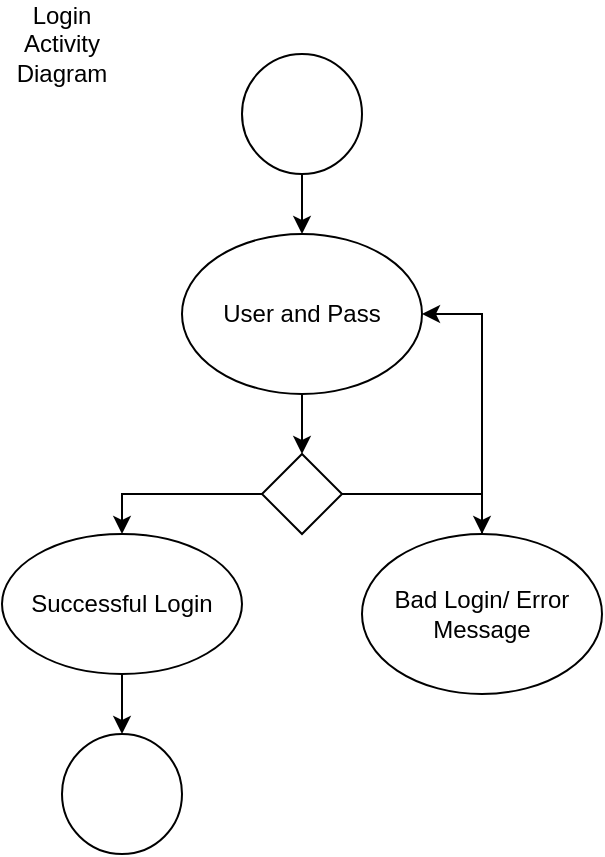 <mxfile version="21.7.4" type="device">
  <diagram name="Page-1" id="-NOZH91CD-aCjy_UhlmU">
    <mxGraphModel dx="910" dy="477" grid="1" gridSize="10" guides="1" tooltips="1" connect="1" arrows="1" fold="1" page="1" pageScale="1" pageWidth="850" pageHeight="1100" math="0" shadow="0">
      <root>
        <mxCell id="0" />
        <mxCell id="1" parent="0" />
        <mxCell id="anh-WbQr9P2zydiLgThJ-6" style="edgeStyle=orthogonalEdgeStyle;rounded=0;orthogonalLoop=1;jettySize=auto;html=1;" edge="1" parent="1" source="anh-WbQr9P2zydiLgThJ-2" target="anh-WbQr9P2zydiLgThJ-7">
          <mxGeometry relative="1" as="geometry">
            <mxPoint x="370" y="320" as="targetPoint" />
          </mxGeometry>
        </mxCell>
        <mxCell id="anh-WbQr9P2zydiLgThJ-2" value="" style="ellipse;whiteSpace=wrap;html=1;aspect=fixed;" vertex="1" parent="1">
          <mxGeometry x="340" y="190" width="60" height="60" as="geometry" />
        </mxCell>
        <mxCell id="anh-WbQr9P2zydiLgThJ-4" value="Login Activity Diagram" style="text;html=1;strokeColor=none;fillColor=none;align=center;verticalAlign=middle;whiteSpace=wrap;rounded=0;" vertex="1" parent="1">
          <mxGeometry x="220" y="170" width="60" height="30" as="geometry" />
        </mxCell>
        <mxCell id="anh-WbQr9P2zydiLgThJ-18" style="edgeStyle=orthogonalEdgeStyle;rounded=0;orthogonalLoop=1;jettySize=auto;html=1;" edge="1" parent="1" source="anh-WbQr9P2zydiLgThJ-7" target="anh-WbQr9P2zydiLgThJ-16">
          <mxGeometry relative="1" as="geometry" />
        </mxCell>
        <mxCell id="anh-WbQr9P2zydiLgThJ-7" value="User and Pass" style="ellipse;whiteSpace=wrap;html=1;" vertex="1" parent="1">
          <mxGeometry x="310" y="280" width="120" height="80" as="geometry" />
        </mxCell>
        <mxCell id="anh-WbQr9P2zydiLgThJ-23" style="edgeStyle=orthogonalEdgeStyle;rounded=0;orthogonalLoop=1;jettySize=auto;html=1;" edge="1" parent="1" source="anh-WbQr9P2zydiLgThJ-13">
          <mxGeometry relative="1" as="geometry">
            <mxPoint x="280" y="530" as="targetPoint" />
          </mxGeometry>
        </mxCell>
        <mxCell id="anh-WbQr9P2zydiLgThJ-13" value="Successful Login" style="ellipse;whiteSpace=wrap;html=1;" vertex="1" parent="1">
          <mxGeometry x="220" y="430" width="120" height="70" as="geometry" />
        </mxCell>
        <mxCell id="anh-WbQr9P2zydiLgThJ-21" style="edgeStyle=orthogonalEdgeStyle;rounded=0;orthogonalLoop=1;jettySize=auto;html=1;entryX=1;entryY=0.5;entryDx=0;entryDy=0;" edge="1" parent="1" source="anh-WbQr9P2zydiLgThJ-14" target="anh-WbQr9P2zydiLgThJ-7">
          <mxGeometry relative="1" as="geometry" />
        </mxCell>
        <mxCell id="anh-WbQr9P2zydiLgThJ-14" value="Bad Login/ Error Message" style="ellipse;whiteSpace=wrap;html=1;" vertex="1" parent="1">
          <mxGeometry x="400" y="430" width="120" height="80" as="geometry" />
        </mxCell>
        <mxCell id="anh-WbQr9P2zydiLgThJ-19" style="edgeStyle=orthogonalEdgeStyle;rounded=0;orthogonalLoop=1;jettySize=auto;html=1;entryX=0.5;entryY=0;entryDx=0;entryDy=0;" edge="1" parent="1" source="anh-WbQr9P2zydiLgThJ-16" target="anh-WbQr9P2zydiLgThJ-14">
          <mxGeometry relative="1" as="geometry" />
        </mxCell>
        <mxCell id="anh-WbQr9P2zydiLgThJ-20" style="edgeStyle=orthogonalEdgeStyle;rounded=0;orthogonalLoop=1;jettySize=auto;html=1;entryX=0.5;entryY=0;entryDx=0;entryDy=0;" edge="1" parent="1" source="anh-WbQr9P2zydiLgThJ-16" target="anh-WbQr9P2zydiLgThJ-13">
          <mxGeometry relative="1" as="geometry" />
        </mxCell>
        <mxCell id="anh-WbQr9P2zydiLgThJ-16" value="" style="rhombus;whiteSpace=wrap;html=1;" vertex="1" parent="1">
          <mxGeometry x="350" y="390" width="40" height="40" as="geometry" />
        </mxCell>
        <mxCell id="anh-WbQr9P2zydiLgThJ-24" value="" style="ellipse;whiteSpace=wrap;html=1;aspect=fixed;" vertex="1" parent="1">
          <mxGeometry x="250" y="530" width="60" height="60" as="geometry" />
        </mxCell>
      </root>
    </mxGraphModel>
  </diagram>
</mxfile>
